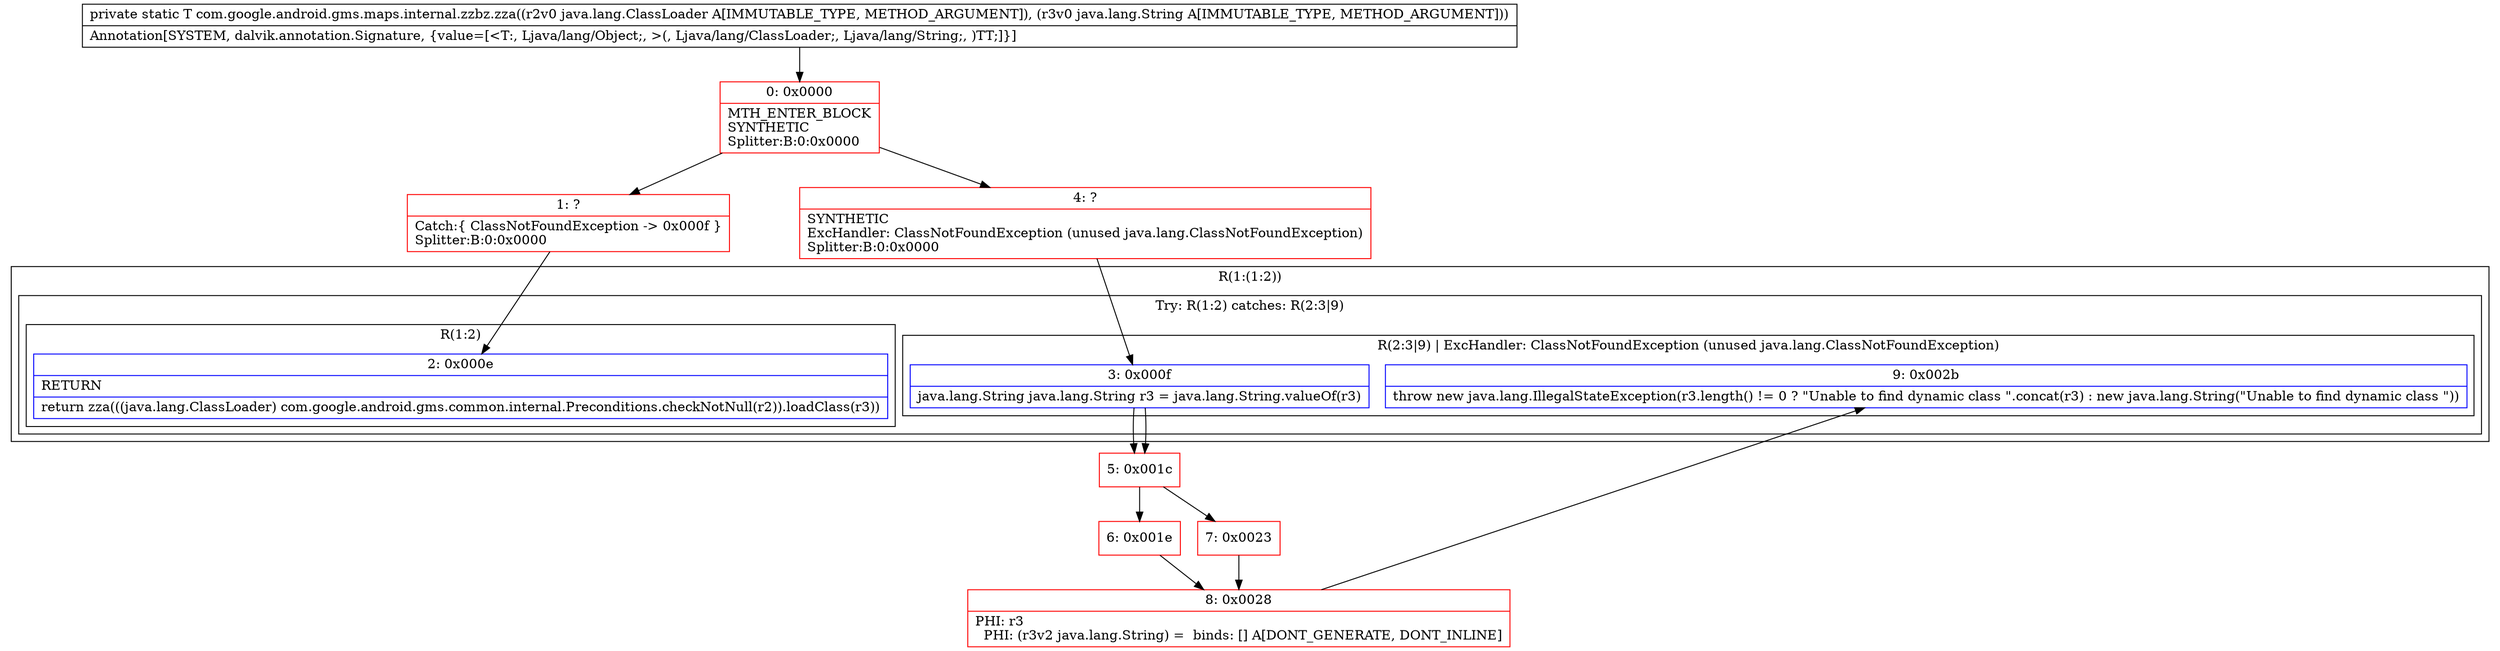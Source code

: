 digraph "CFG forcom.google.android.gms.maps.internal.zzbz.zza(Ljava\/lang\/ClassLoader;Ljava\/lang\/String;)Ljava\/lang\/Object;" {
subgraph cluster_Region_1006267726 {
label = "R(1:(1:2))";
node [shape=record,color=blue];
subgraph cluster_TryCatchRegion_2027700971 {
label = "Try: R(1:2) catches: R(2:3|9)";
node [shape=record,color=blue];
subgraph cluster_Region_288618730 {
label = "R(1:2)";
node [shape=record,color=blue];
Node_2 [shape=record,label="{2\:\ 0x000e|RETURN\l|return zza(((java.lang.ClassLoader) com.google.android.gms.common.internal.Preconditions.checkNotNull(r2)).loadClass(r3))\l}"];
}
subgraph cluster_Region_1306029282 {
label = "R(2:3|9) | ExcHandler: ClassNotFoundException (unused java.lang.ClassNotFoundException)\l";
node [shape=record,color=blue];
Node_3 [shape=record,label="{3\:\ 0x000f|java.lang.String java.lang.String r3 = java.lang.String.valueOf(r3)\l}"];
Node_9 [shape=record,label="{9\:\ 0x002b|throw new java.lang.IllegalStateException(r3.length() != 0 ? \"Unable to find dynamic class \".concat(r3) : new java.lang.String(\"Unable to find dynamic class \"))\l}"];
}
}
}
subgraph cluster_Region_1306029282 {
label = "R(2:3|9) | ExcHandler: ClassNotFoundException (unused java.lang.ClassNotFoundException)\l";
node [shape=record,color=blue];
Node_3 [shape=record,label="{3\:\ 0x000f|java.lang.String java.lang.String r3 = java.lang.String.valueOf(r3)\l}"];
Node_9 [shape=record,label="{9\:\ 0x002b|throw new java.lang.IllegalStateException(r3.length() != 0 ? \"Unable to find dynamic class \".concat(r3) : new java.lang.String(\"Unable to find dynamic class \"))\l}"];
}
Node_0 [shape=record,color=red,label="{0\:\ 0x0000|MTH_ENTER_BLOCK\lSYNTHETIC\lSplitter:B:0:0x0000\l}"];
Node_1 [shape=record,color=red,label="{1\:\ ?|Catch:\{ ClassNotFoundException \-\> 0x000f \}\lSplitter:B:0:0x0000\l}"];
Node_4 [shape=record,color=red,label="{4\:\ ?|SYNTHETIC\lExcHandler: ClassNotFoundException (unused java.lang.ClassNotFoundException)\lSplitter:B:0:0x0000\l}"];
Node_5 [shape=record,color=red,label="{5\:\ 0x001c}"];
Node_6 [shape=record,color=red,label="{6\:\ 0x001e}"];
Node_7 [shape=record,color=red,label="{7\:\ 0x0023}"];
Node_8 [shape=record,color=red,label="{8\:\ 0x0028|PHI: r3 \l  PHI: (r3v2 java.lang.String) =  binds: [] A[DONT_GENERATE, DONT_INLINE]\l}"];
MethodNode[shape=record,label="{private static T com.google.android.gms.maps.internal.zzbz.zza((r2v0 java.lang.ClassLoader A[IMMUTABLE_TYPE, METHOD_ARGUMENT]), (r3v0 java.lang.String A[IMMUTABLE_TYPE, METHOD_ARGUMENT]))  | Annotation[SYSTEM, dalvik.annotation.Signature, \{value=[\<T:, Ljava\/lang\/Object;, \>(, Ljava\/lang\/ClassLoader;, Ljava\/lang\/String;, )TT;]\}]\l}"];
MethodNode -> Node_0;
Node_3 -> Node_5;
Node_3 -> Node_5;
Node_0 -> Node_1;
Node_0 -> Node_4;
Node_1 -> Node_2;
Node_4 -> Node_3;
Node_5 -> Node_6;
Node_5 -> Node_7;
Node_6 -> Node_8;
Node_7 -> Node_8;
Node_8 -> Node_9;
}

